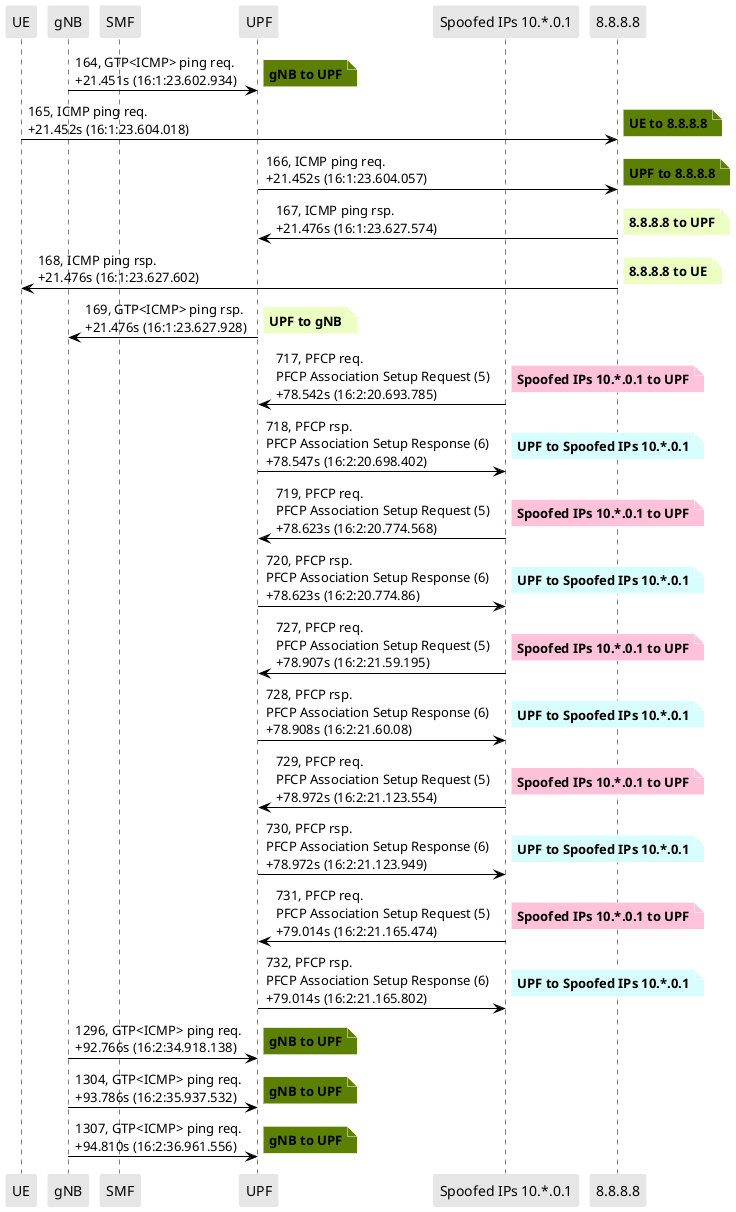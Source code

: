 @startuml
skinparam shadowing false
skinparam NoteBorderColor white
skinparam sequence {
    ArrowColor black
    LifeLineBorderColor black
    LifeLineBackgroundColor black
    ParticipantBorderColor white
    ParticipantBackgroundColor #e6e6e6
}
participant "UE"
participant "gNB"
participant "SMF"
participant "UPF"
participant "Spoofed IPs 10.*.0.1"


"gNB" -> "UPF": 164, GTP<ICMP> ping req.\n+21.451s (16:1:23.602.934)

note right #5C8001
**gNB to UPF**
end note

"UE" -> "8.8.8.8": 165, ICMP ping req.\n+21.452s (16:1:23.604.018)

note right #5C8001
**UE to 8.8.8.8**
end note

"UPF" -> "8.8.8.8": 166, ICMP ping req.\n+21.452s (16:1:23.604.057)

note right #5C8001
**UPF to 8.8.8.8**
end note

"8.8.8.8" -> "UPF": 167, ICMP ping rsp.\n+21.476s (16:1:23.627.574)

note right #EDFEC2
**8.8.8.8 to UPF**
end note

"8.8.8.8" -> "UE": 168, ICMP ping rsp.\n+21.476s (16:1:23.627.602)

note right #EDFEC2
**8.8.8.8 to UE**
end note

"UPF" -> "gNB": 169, GTP<ICMP> ping rsp.\n+21.476s (16:1:23.627.928)

note right #EDFEC2
**UPF to gNB**
end note
"Spoofed IPs 10.*.0.1" -> "UPF": 717, PFCP req.\nPFCP Association Setup Request (5)\n+78.542s (16:2:20.693.785)

note right #FFC2D9
**Spoofed IPs 10.*.0.1 to UPF**
end note

"UPF" -> "Spoofed IPs 10.*.0.1": 718, PFCP rsp.\nPFCP Association Setup Response (6)\n+78.547s (16:2:20.698.402)

note right #D7FEFC
**UPF to Spoofed IPs 10.*.0.1**
end note

"Spoofed IPs 10.*.0.1" -> "UPF": 719, PFCP req.\nPFCP Association Setup Request (5)\n+78.623s (16:2:20.774.568)

note right #FFC2D9
**Spoofed IPs 10.*.0.1 to UPF**
end note

"UPF" -> "Spoofed IPs 10.*.0.1": 720, PFCP rsp.\nPFCP Association Setup Response (6)\n+78.623s (16:2:20.774.86)

note right #D7FEFC
**UPF to Spoofed IPs 10.*.0.1**
end note

"Spoofed IPs 10.*.0.1" -> "UPF": 727, PFCP req.\nPFCP Association Setup Request (5)\n+78.907s (16:2:21.59.195)

note right #FFC2D9
**Spoofed IPs 10.*.0.1 to UPF**
end note

"UPF" -> "Spoofed IPs 10.*.0.1": 728, PFCP rsp.\nPFCP Association Setup Response (6)\n+78.908s (16:2:21.60.08)

note right #D7FEFC
**UPF to Spoofed IPs 10.*.0.1**
end note

"Spoofed IPs 10.*.0.1" -> "UPF": 729, PFCP req.\nPFCP Association Setup Request (5)\n+78.972s (16:2:21.123.554)

note right #FFC2D9
**Spoofed IPs 10.*.0.1 to UPF**
end note

"UPF" -> "Spoofed IPs 10.*.0.1": 730, PFCP rsp.\nPFCP Association Setup Response (6)\n+78.972s (16:2:21.123.949)

note right #D7FEFC
**UPF to Spoofed IPs 10.*.0.1**
end note

"Spoofed IPs 10.*.0.1" -> "UPF": 731, PFCP req.\nPFCP Association Setup Request (5)\n+79.014s (16:2:21.165.474)

note right #FFC2D9
**Spoofed IPs 10.*.0.1 to UPF**
end note

"UPF" -> "Spoofed IPs 10.*.0.1": 732, PFCP rsp.\nPFCP Association Setup Response (6)\n+79.014s (16:2:21.165.802)

note right #D7FEFC
**UPF to Spoofed IPs 10.*.0.1**
end note

"gNB" -> "UPF": 1296, GTP<ICMP> ping req.\n+92.766s (16:2:34.918.138)

note right #5C8001
**gNB to UPF**
end note

"gNB" -> "UPF": 1304, GTP<ICMP> ping req.\n+93.786s (16:2:35.937.532)

note right #5C8001
**gNB to UPF**
end note

"gNB" -> "UPF": 1307, GTP<ICMP> ping req.\n+94.810s (16:2:36.961.556)

note right #5C8001
**gNB to UPF**
end note

@enduml





